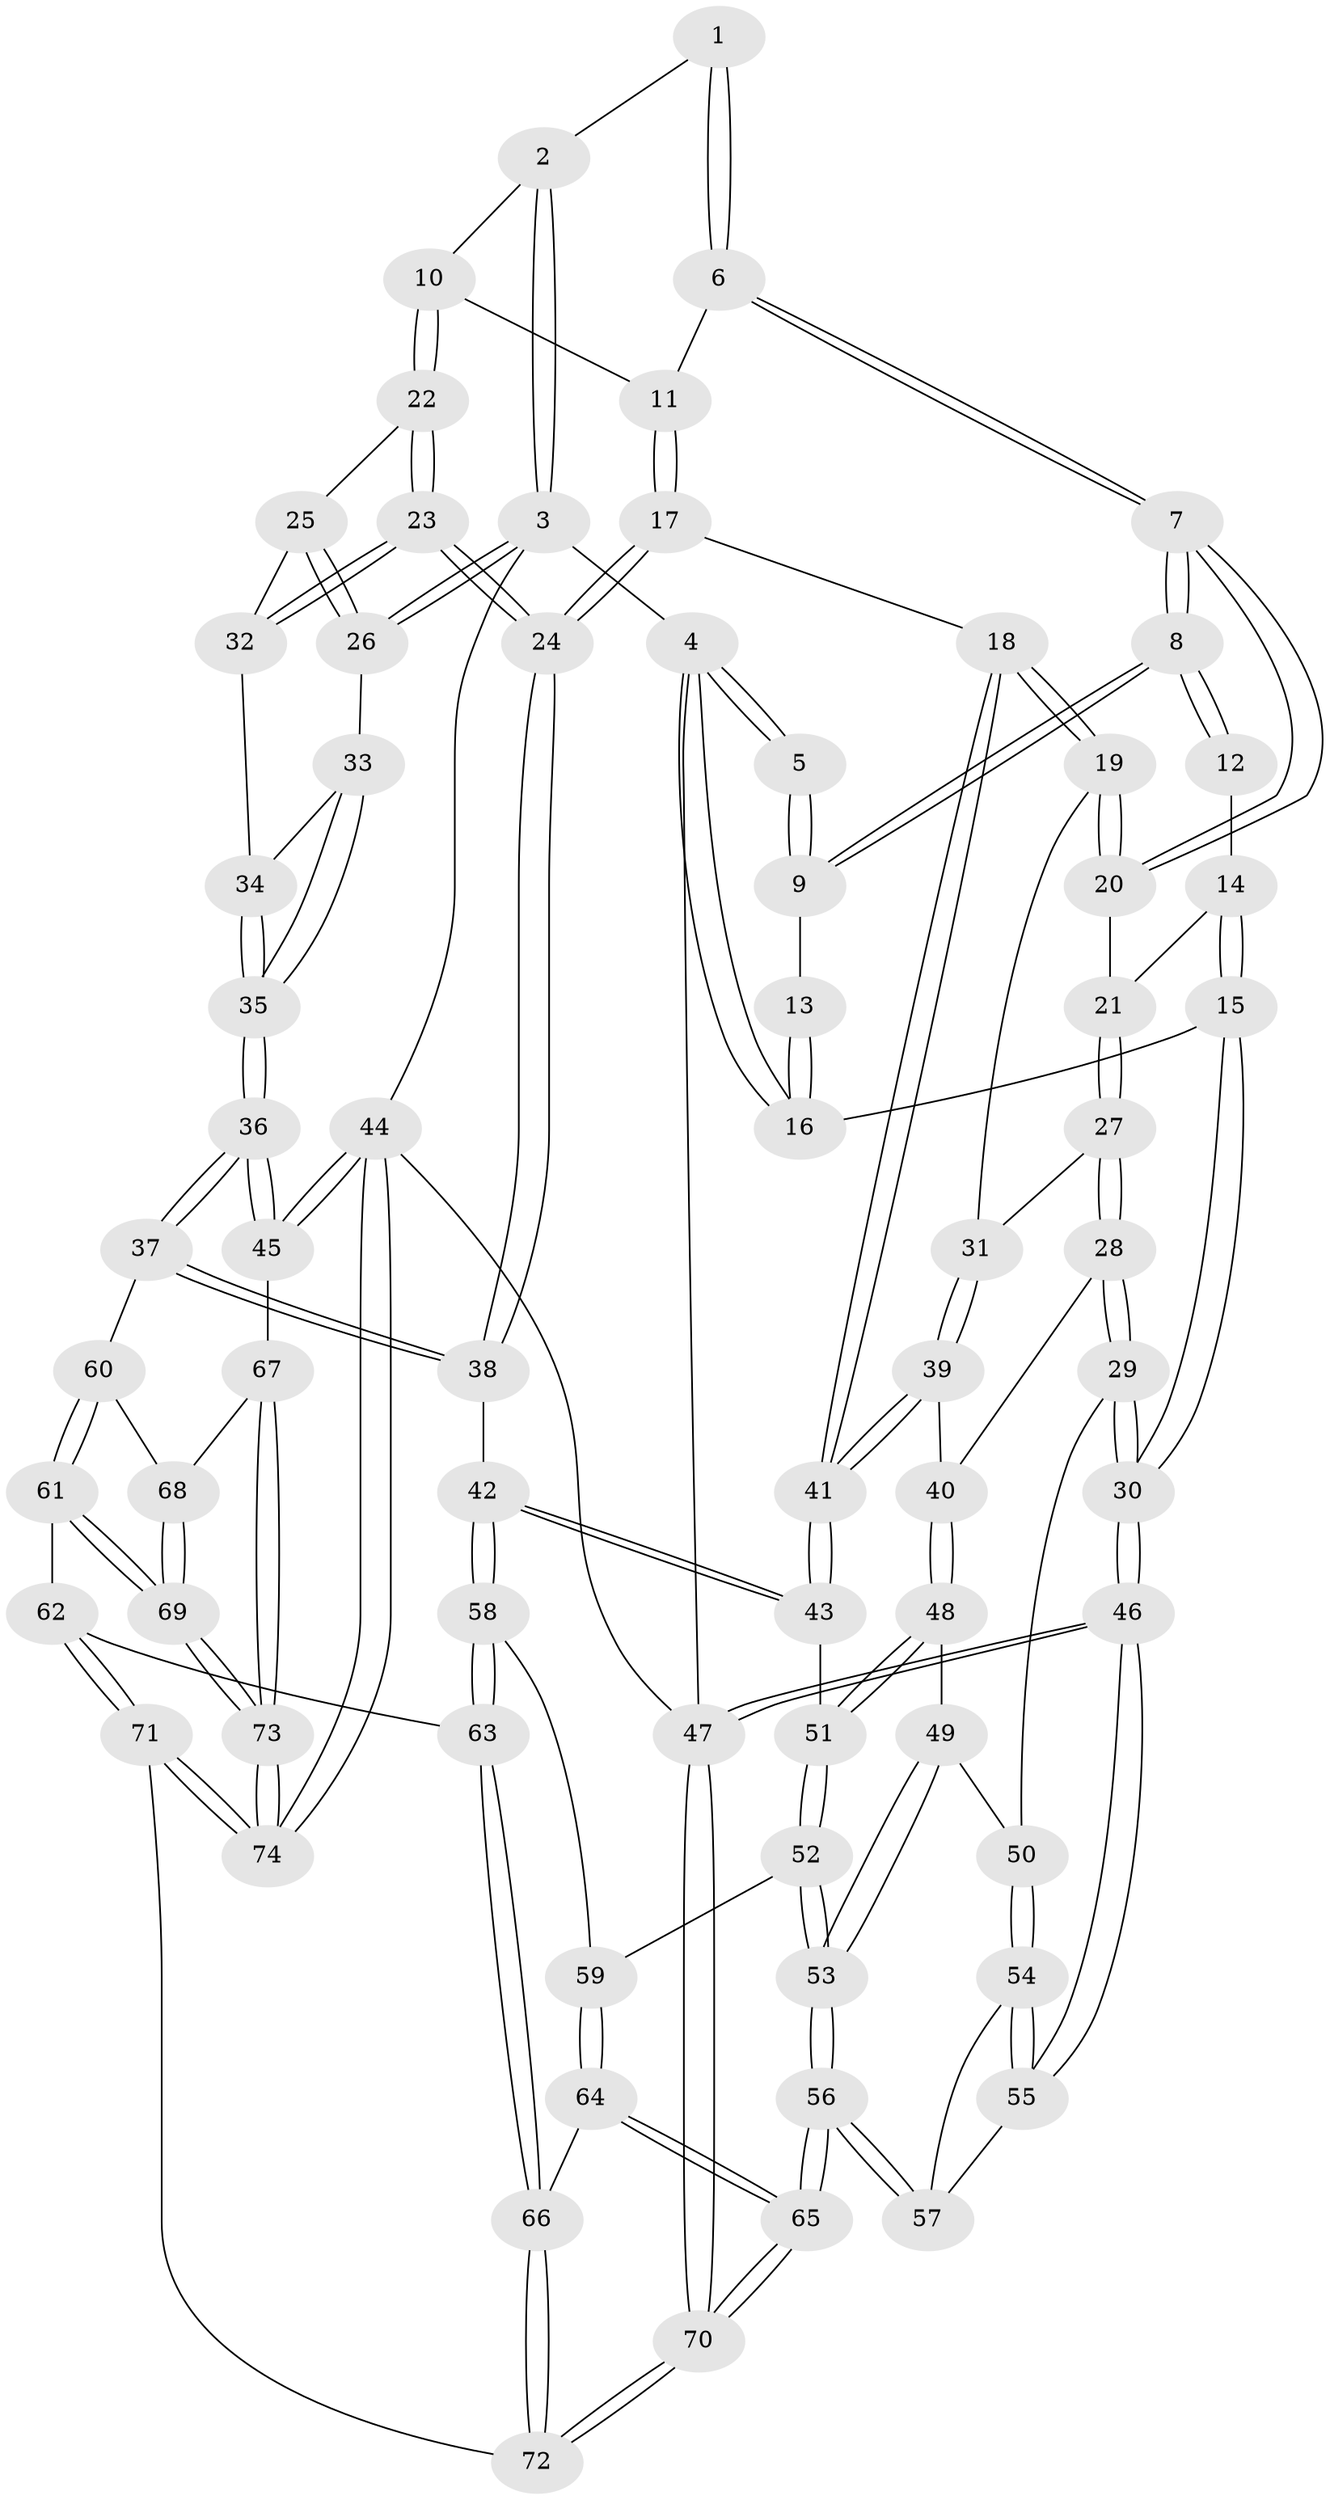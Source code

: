 // coarse degree distribution, {4: 0.4186046511627907, 5: 0.32558139534883723, 3: 0.16279069767441862, 6: 0.046511627906976744, 7: 0.023255813953488372, 2: 0.023255813953488372}
// Generated by graph-tools (version 1.1) at 2025/42/03/06/25 10:42:36]
// undirected, 74 vertices, 182 edges
graph export_dot {
graph [start="1"]
  node [color=gray90,style=filled];
  1 [pos="+0.5706017599682544+0"];
  2 [pos="+0.634664202249152+0"];
  3 [pos="+1+0"];
  4 [pos="+0+0"];
  5 [pos="+0.43767410686723457+0"];
  6 [pos="+0.4906971473580554+0.20361340099862643"];
  7 [pos="+0.32894381755743046+0.19864861530926914"];
  8 [pos="+0.3260406319588479+0.1882730475195676"];
  9 [pos="+0.3313583513555477+0.13381621773107158"];
  10 [pos="+0.708952888345813+0.1806069223122074"];
  11 [pos="+0.5194934396336963+0.21974402667981036"];
  12 [pos="+0.20479082393866302+0.16206606935653714"];
  13 [pos="+0.11947517465484514+0.01826389237575375"];
  14 [pos="+0.04322804499688818+0.18826132936343723"];
  15 [pos="+0+0.04588115223905753"];
  16 [pos="+0+0"];
  17 [pos="+0.515253496487764+0.3681011851296598"];
  18 [pos="+0.43582369551258715+0.3844624236607075"];
  19 [pos="+0.3325422162167323+0.25931048033646104"];
  20 [pos="+0.32511070120217234+0.216309524053627"];
  21 [pos="+0.15167449621726195+0.2821010418937234"];
  22 [pos="+0.7463861835452898+0.2314525448349892"];
  23 [pos="+0.7430022780554416+0.3962933366695835"];
  24 [pos="+0.7240690308230443+0.4360120444947296"];
  25 [pos="+1+0.0971365824750327"];
  26 [pos="+1+0"];
  27 [pos="+0.14505010035501084+0.3655708662411028"];
  28 [pos="+0.020452933896151878+0.4339937270827465"];
  29 [pos="+0+0.4633925670765689"];
  30 [pos="+0+0.45249462102559557"];
  31 [pos="+0.23747422063048176+0.40502581653813197"];
  32 [pos="+0.9036533622614574+0.3763896556915256"];
  33 [pos="+1+0.061772286563345144"];
  34 [pos="+0.9246371454369245+0.38355858326935605"];
  35 [pos="+1+0.484286453890023"];
  36 [pos="+1+0.6466063988442575"];
  37 [pos="+0.808525908671611+0.5847032324524636"];
  38 [pos="+0.7259075435129219+0.5004648554263385"];
  39 [pos="+0.26551423167927996+0.49742930705941596"];
  40 [pos="+0.2404640247621123+0.5190976501855509"];
  41 [pos="+0.3834503865657146+0.5095164424525013"];
  42 [pos="+0.5797620359938057+0.6032248397534322"];
  43 [pos="+0.4296919116022014+0.577331518818098"];
  44 [pos="+1+1"];
  45 [pos="+1+0.7697621932101009"];
  46 [pos="+0+0.8645991065969998"];
  47 [pos="+0+1"];
  48 [pos="+0.19339259366131362+0.6084642808884102"];
  49 [pos="+0.19158159703214678+0.6112283484721925"];
  50 [pos="+0.11488405624384765+0.6199901688072254"];
  51 [pos="+0.3989960476054584+0.6313327288013774"];
  52 [pos="+0.3859803074061358+0.6611299322915254"];
  53 [pos="+0.26719477937320857+0.7446272180640527"];
  54 [pos="+0.10264217146895353+0.6561271505516226"];
  55 [pos="+0+0.7994716035599321"];
  56 [pos="+0.24912460532223882+0.8559726958760563"];
  57 [pos="+0.11626637213344954+0.7798115110562172"];
  58 [pos="+0.5780961636604205+0.6300052071874518"];
  59 [pos="+0.44220128834584443+0.754753286053746"];
  60 [pos="+0.7785162253277456+0.7869025113479264"];
  61 [pos="+0.7308415403662343+0.8511722166637393"];
  62 [pos="+0.7007179528873992+0.8474533486219693"];
  63 [pos="+0.597016264732929+0.8227077936829484"];
  64 [pos="+0.45159045264553255+0.8141638764115287"];
  65 [pos="+0.25233355726618273+0.8666894522179303"];
  66 [pos="+0.5438886302185121+0.8535365172306034"];
  67 [pos="+1+0.8037030783497201"];
  68 [pos="+0.9470264498520168+0.8155560416581962"];
  69 [pos="+0.7919008101989459+0.9789465777507442"];
  70 [pos="+0.1980765327105309+1"];
  71 [pos="+0.5061657510780493+1"];
  72 [pos="+0.4565018439496154+1"];
  73 [pos="+0.79991216027316+1"];
  74 [pos="+0.8223271244301219+1"];
  1 -- 2;
  1 -- 6;
  1 -- 6;
  2 -- 3;
  2 -- 3;
  2 -- 10;
  3 -- 4;
  3 -- 26;
  3 -- 26;
  3 -- 44;
  4 -- 5;
  4 -- 5;
  4 -- 16;
  4 -- 16;
  4 -- 47;
  5 -- 9;
  5 -- 9;
  6 -- 7;
  6 -- 7;
  6 -- 11;
  7 -- 8;
  7 -- 8;
  7 -- 20;
  7 -- 20;
  8 -- 9;
  8 -- 9;
  8 -- 12;
  8 -- 12;
  9 -- 13;
  10 -- 11;
  10 -- 22;
  10 -- 22;
  11 -- 17;
  11 -- 17;
  12 -- 14;
  13 -- 16;
  13 -- 16;
  14 -- 15;
  14 -- 15;
  14 -- 21;
  15 -- 16;
  15 -- 30;
  15 -- 30;
  17 -- 18;
  17 -- 24;
  17 -- 24;
  18 -- 19;
  18 -- 19;
  18 -- 41;
  18 -- 41;
  19 -- 20;
  19 -- 20;
  19 -- 31;
  20 -- 21;
  21 -- 27;
  21 -- 27;
  22 -- 23;
  22 -- 23;
  22 -- 25;
  23 -- 24;
  23 -- 24;
  23 -- 32;
  23 -- 32;
  24 -- 38;
  24 -- 38;
  25 -- 26;
  25 -- 26;
  25 -- 32;
  26 -- 33;
  27 -- 28;
  27 -- 28;
  27 -- 31;
  28 -- 29;
  28 -- 29;
  28 -- 40;
  29 -- 30;
  29 -- 30;
  29 -- 50;
  30 -- 46;
  30 -- 46;
  31 -- 39;
  31 -- 39;
  32 -- 34;
  33 -- 34;
  33 -- 35;
  33 -- 35;
  34 -- 35;
  34 -- 35;
  35 -- 36;
  35 -- 36;
  36 -- 37;
  36 -- 37;
  36 -- 45;
  36 -- 45;
  37 -- 38;
  37 -- 38;
  37 -- 60;
  38 -- 42;
  39 -- 40;
  39 -- 41;
  39 -- 41;
  40 -- 48;
  40 -- 48;
  41 -- 43;
  41 -- 43;
  42 -- 43;
  42 -- 43;
  42 -- 58;
  42 -- 58;
  43 -- 51;
  44 -- 45;
  44 -- 45;
  44 -- 74;
  44 -- 74;
  44 -- 47;
  45 -- 67;
  46 -- 47;
  46 -- 47;
  46 -- 55;
  46 -- 55;
  47 -- 70;
  47 -- 70;
  48 -- 49;
  48 -- 51;
  48 -- 51;
  49 -- 50;
  49 -- 53;
  49 -- 53;
  50 -- 54;
  50 -- 54;
  51 -- 52;
  51 -- 52;
  52 -- 53;
  52 -- 53;
  52 -- 59;
  53 -- 56;
  53 -- 56;
  54 -- 55;
  54 -- 55;
  54 -- 57;
  55 -- 57;
  56 -- 57;
  56 -- 57;
  56 -- 65;
  56 -- 65;
  58 -- 59;
  58 -- 63;
  58 -- 63;
  59 -- 64;
  59 -- 64;
  60 -- 61;
  60 -- 61;
  60 -- 68;
  61 -- 62;
  61 -- 69;
  61 -- 69;
  62 -- 63;
  62 -- 71;
  62 -- 71;
  63 -- 66;
  63 -- 66;
  64 -- 65;
  64 -- 65;
  64 -- 66;
  65 -- 70;
  65 -- 70;
  66 -- 72;
  66 -- 72;
  67 -- 68;
  67 -- 73;
  67 -- 73;
  68 -- 69;
  68 -- 69;
  69 -- 73;
  69 -- 73;
  70 -- 72;
  70 -- 72;
  71 -- 72;
  71 -- 74;
  71 -- 74;
  73 -- 74;
  73 -- 74;
}
